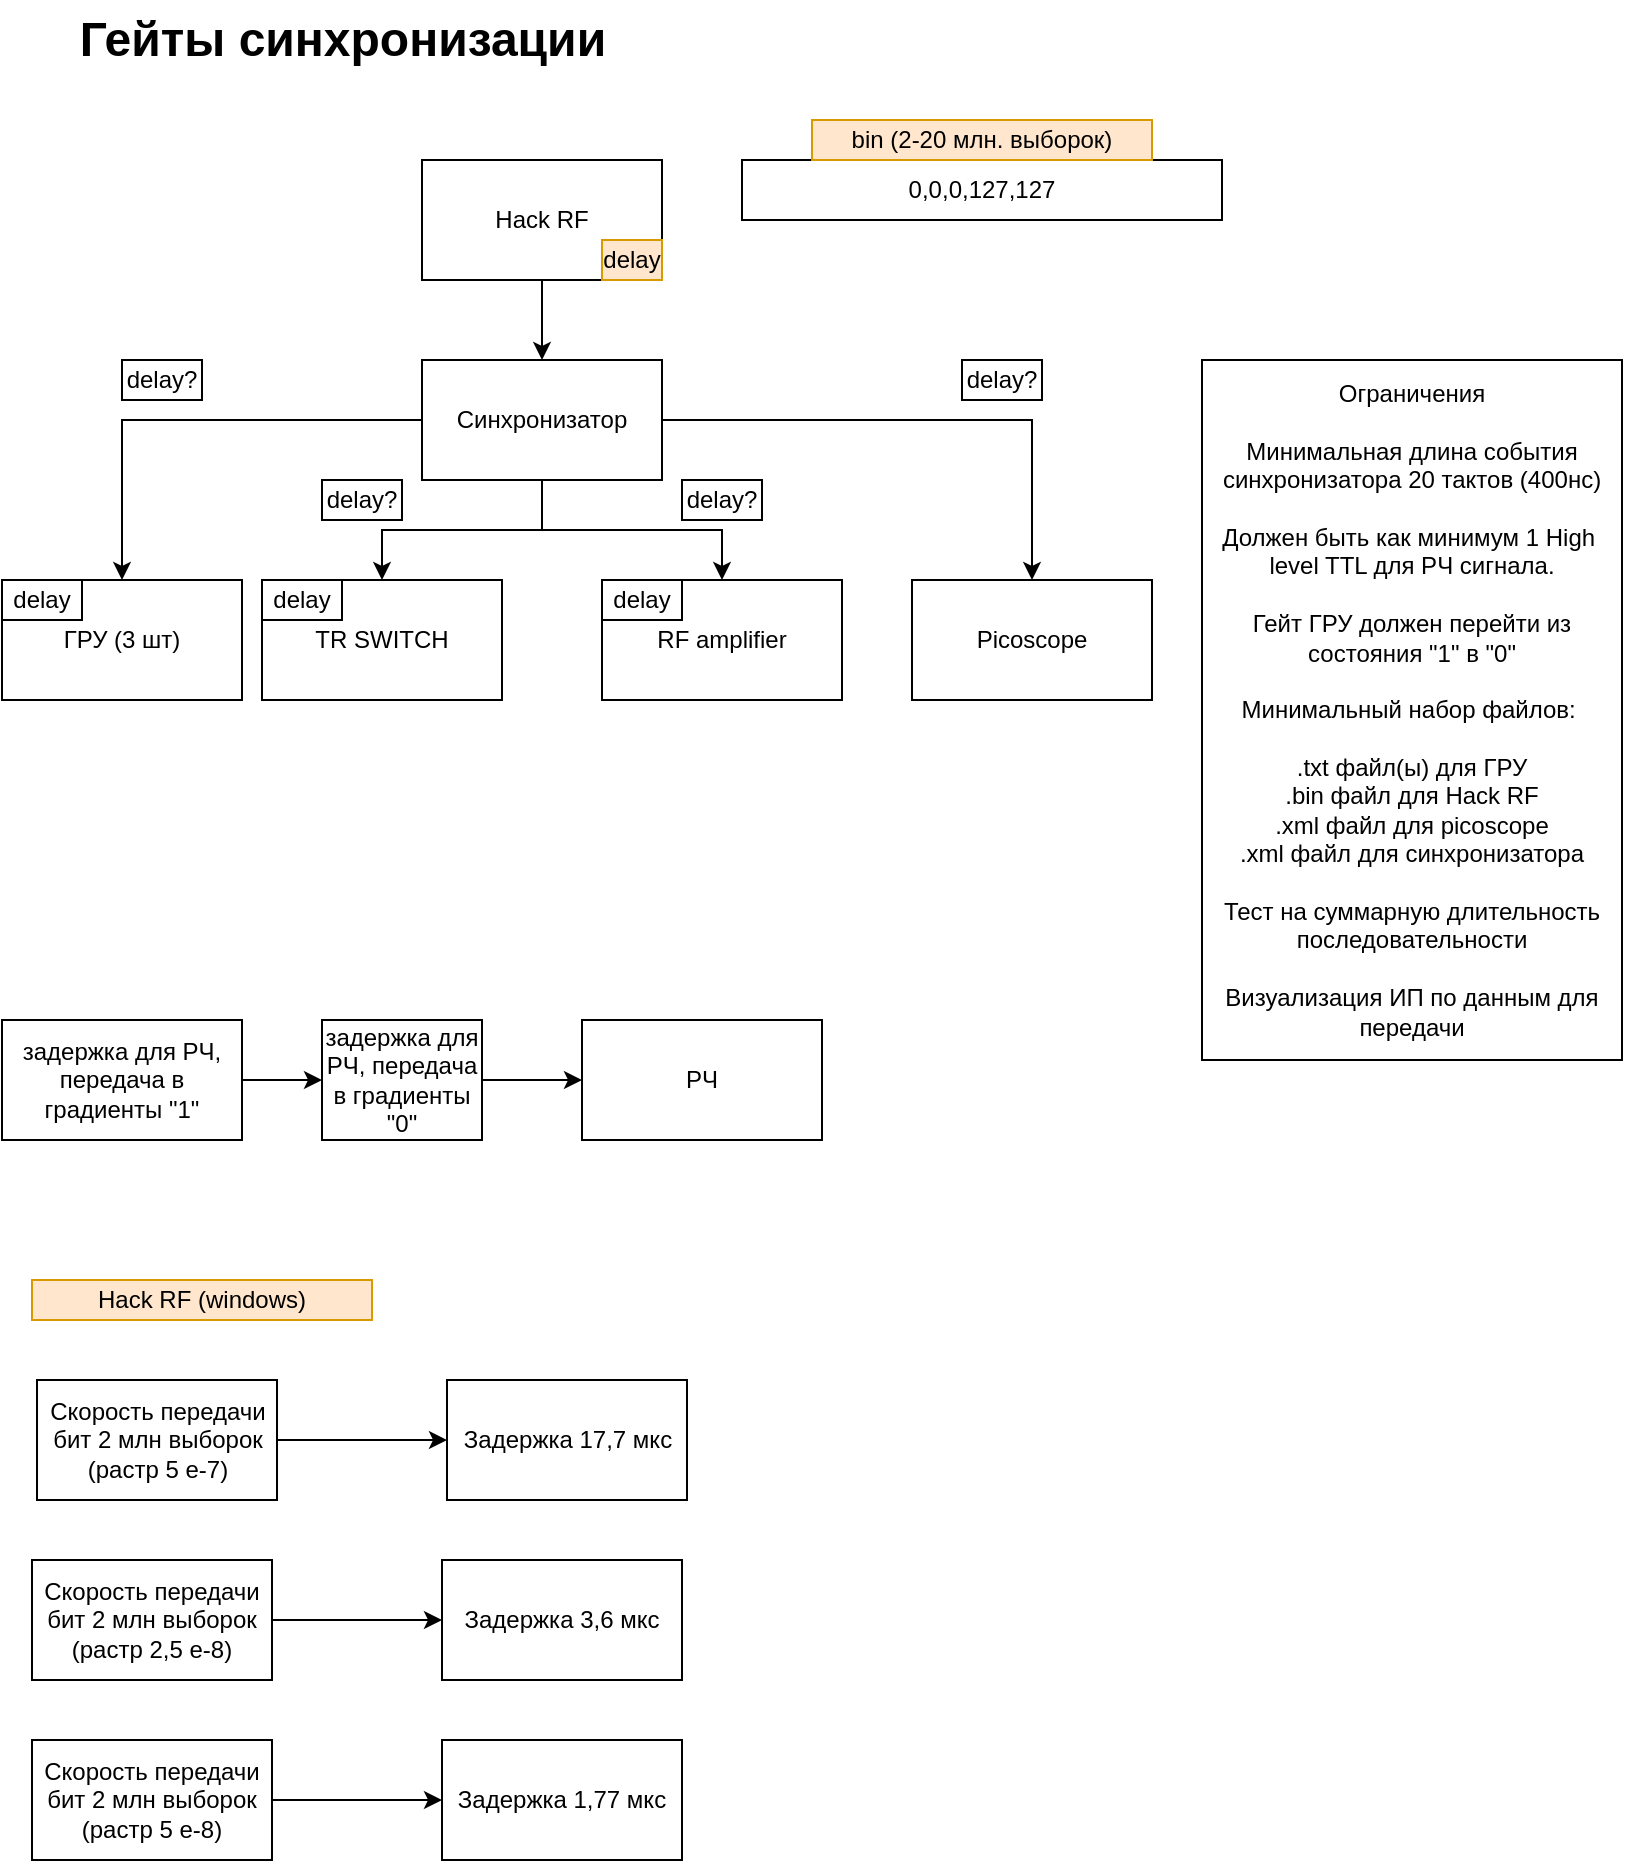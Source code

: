 <mxfile version="26.0.6">
  <diagram name="Страница — 1" id="XjpmtIb6veb4254Rgo0y">
    <mxGraphModel dx="1002" dy="567" grid="1" gridSize="10" guides="1" tooltips="1" connect="1" arrows="1" fold="1" page="1" pageScale="1" pageWidth="827" pageHeight="1169" math="0" shadow="0">
      <root>
        <mxCell id="0" />
        <mxCell id="1" parent="0" />
        <mxCell id="_25SpZxCiOUU8u4NPtRs-7" style="edgeStyle=orthogonalEdgeStyle;rounded=0;orthogonalLoop=1;jettySize=auto;html=1;entryX=0.5;entryY=0;entryDx=0;entryDy=0;" parent="1" source="_25SpZxCiOUU8u4NPtRs-1" target="_25SpZxCiOUU8u4NPtRs-3" edge="1">
          <mxGeometry relative="1" as="geometry" />
        </mxCell>
        <mxCell id="_25SpZxCiOUU8u4NPtRs-8" style="edgeStyle=orthogonalEdgeStyle;rounded=0;orthogonalLoop=1;jettySize=auto;html=1;entryX=0.5;entryY=0;entryDx=0;entryDy=0;" parent="1" source="_25SpZxCiOUU8u4NPtRs-1" target="_25SpZxCiOUU8u4NPtRs-5" edge="1">
          <mxGeometry relative="1" as="geometry" />
        </mxCell>
        <mxCell id="_25SpZxCiOUU8u4NPtRs-9" style="edgeStyle=orthogonalEdgeStyle;rounded=0;orthogonalLoop=1;jettySize=auto;html=1;" parent="1" source="_25SpZxCiOUU8u4NPtRs-1" target="_25SpZxCiOUU8u4NPtRs-4" edge="1">
          <mxGeometry relative="1" as="geometry" />
        </mxCell>
        <mxCell id="_25SpZxCiOUU8u4NPtRs-31" style="edgeStyle=orthogonalEdgeStyle;rounded=0;orthogonalLoop=1;jettySize=auto;html=1;entryX=0.5;entryY=0;entryDx=0;entryDy=0;" parent="1" source="_25SpZxCiOUU8u4NPtRs-1" target="_25SpZxCiOUU8u4NPtRs-30" edge="1">
          <mxGeometry relative="1" as="geometry" />
        </mxCell>
        <mxCell id="_25SpZxCiOUU8u4NPtRs-1" value="Синхронизатор" style="rounded=0;whiteSpace=wrap;html=1;" parent="1" vertex="1">
          <mxGeometry x="230" y="210" width="120" height="60" as="geometry" />
        </mxCell>
        <mxCell id="_25SpZxCiOUU8u4NPtRs-11" style="edgeStyle=orthogonalEdgeStyle;rounded=0;orthogonalLoop=1;jettySize=auto;html=1;entryX=0.5;entryY=0;entryDx=0;entryDy=0;" parent="1" source="_25SpZxCiOUU8u4NPtRs-2" target="_25SpZxCiOUU8u4NPtRs-1" edge="1">
          <mxGeometry relative="1" as="geometry" />
        </mxCell>
        <mxCell id="_25SpZxCiOUU8u4NPtRs-2" value="Hack RF" style="rounded=0;whiteSpace=wrap;html=1;" parent="1" vertex="1">
          <mxGeometry x="230" y="110" width="120" height="60" as="geometry" />
        </mxCell>
        <mxCell id="_25SpZxCiOUU8u4NPtRs-3" value="TR SWITCH" style="rounded=0;whiteSpace=wrap;html=1;" parent="1" vertex="1">
          <mxGeometry x="150" y="320" width="120" height="60" as="geometry" />
        </mxCell>
        <mxCell id="_25SpZxCiOUU8u4NPtRs-4" value="RF amplifier" style="rounded=0;whiteSpace=wrap;html=1;" parent="1" vertex="1">
          <mxGeometry x="320" y="320" width="120" height="60" as="geometry" />
        </mxCell>
        <mxCell id="_25SpZxCiOUU8u4NPtRs-5" value="ГРУ (3 шт)" style="rounded=0;whiteSpace=wrap;html=1;" parent="1" vertex="1">
          <mxGeometry x="20" y="320" width="120" height="60" as="geometry" />
        </mxCell>
        <mxCell id="_25SpZxCiOUU8u4NPtRs-12" value="delay" style="rounded=0;whiteSpace=wrap;html=1;fillColor=#ffe6cc;strokeColor=#d79b00;" parent="1" vertex="1">
          <mxGeometry x="320" y="150" width="30" height="20" as="geometry" />
        </mxCell>
        <mxCell id="_25SpZxCiOUU8u4NPtRs-13" value="0,0,0,127,127" style="rounded=0;whiteSpace=wrap;html=1;" parent="1" vertex="1">
          <mxGeometry x="390" y="110" width="240" height="30" as="geometry" />
        </mxCell>
        <UserObject label="bin (2-20 млн. выборок)" placeholders="1" name="Variable" id="_25SpZxCiOUU8u4NPtRs-16">
          <mxCell style="text;html=1;strokeColor=#d79b00;fillColor=#ffe6cc;align=center;verticalAlign=middle;whiteSpace=wrap;overflow=hidden;" parent="1" vertex="1">
            <mxGeometry x="425" y="90" width="170" height="20" as="geometry" />
          </mxCell>
        </UserObject>
        <mxCell id="_25SpZxCiOUU8u4NPtRs-17" value="delay" style="rounded=0;whiteSpace=wrap;html=1;" parent="1" vertex="1">
          <mxGeometry x="320" y="320" width="40" height="20" as="geometry" />
        </mxCell>
        <mxCell id="_25SpZxCiOUU8u4NPtRs-18" value="delay" style="rounded=0;whiteSpace=wrap;html=1;" parent="1" vertex="1">
          <mxGeometry x="150" y="320" width="40" height="20" as="geometry" />
        </mxCell>
        <mxCell id="_25SpZxCiOUU8u4NPtRs-19" value="delay" style="rounded=0;whiteSpace=wrap;html=1;" parent="1" vertex="1">
          <mxGeometry x="20" y="320" width="40" height="20" as="geometry" />
        </mxCell>
        <mxCell id="_25SpZxCiOUU8u4NPtRs-21" value="Ограничения&lt;div&gt;&lt;br&gt;&lt;div&gt;Минимальная длина события синхронизатора 20 тактов (400нс)&lt;br&gt;&lt;br&gt;Должен быть как минимум 1 High&amp;nbsp; level TTL для РЧ сигнала.&lt;/div&gt;&lt;div&gt;&lt;br&gt;&lt;/div&gt;&lt;div&gt;Гейт ГРУ должен перейти из состояния &quot;1&quot; в &quot;0&quot;&lt;br&gt;&lt;br&gt;Минимальный набор файлов:&amp;nbsp;&lt;br&gt;&lt;br&gt;.txt файл(ы) для ГРУ&lt;br&gt;.bin файл для Hack RF&lt;/div&gt;&lt;/div&gt;&lt;div&gt;.xml файл для picoscope&lt;/div&gt;&lt;div&gt;.xml файл для синхронизатора&lt;/div&gt;&lt;div&gt;&lt;br&gt;&lt;/div&gt;&lt;div&gt;Тест на суммарную длительность последовательности&lt;/div&gt;&lt;div&gt;&lt;br&gt;&lt;/div&gt;&lt;div&gt;Визуализация ИП по данным для передачи&lt;/div&gt;" style="rounded=0;whiteSpace=wrap;html=1;" parent="1" vertex="1">
          <mxGeometry x="620" y="210" width="210" height="350" as="geometry" />
        </mxCell>
        <mxCell id="_25SpZxCiOUU8u4NPtRs-22" value="Гейты синхронизации" style="text;strokeColor=none;fillColor=none;html=1;fontSize=24;fontStyle=1;verticalAlign=middle;align=center;" parent="1" vertex="1">
          <mxGeometry x="140" y="30" width="100" height="40" as="geometry" />
        </mxCell>
        <mxCell id="_25SpZxCiOUU8u4NPtRs-27" value="" style="edgeStyle=orthogonalEdgeStyle;rounded=0;orthogonalLoop=1;jettySize=auto;html=1;" parent="1" source="_25SpZxCiOUU8u4NPtRs-23" target="_25SpZxCiOUU8u4NPtRs-25" edge="1">
          <mxGeometry relative="1" as="geometry" />
        </mxCell>
        <mxCell id="_25SpZxCiOUU8u4NPtRs-23" value="задержка для РЧ, передача в градиенты &quot;1&quot;" style="rounded=0;whiteSpace=wrap;html=1;" parent="1" vertex="1">
          <mxGeometry x="20" y="540" width="120" height="60" as="geometry" />
        </mxCell>
        <mxCell id="_25SpZxCiOUU8u4NPtRs-29" value="" style="edgeStyle=orthogonalEdgeStyle;rounded=0;orthogonalLoop=1;jettySize=auto;html=1;" parent="1" source="_25SpZxCiOUU8u4NPtRs-25" target="_25SpZxCiOUU8u4NPtRs-28" edge="1">
          <mxGeometry relative="1" as="geometry" />
        </mxCell>
        <mxCell id="_25SpZxCiOUU8u4NPtRs-25" value="задержка для РЧ, передача в градиенты &quot;0&quot;" style="rounded=0;whiteSpace=wrap;html=1;" parent="1" vertex="1">
          <mxGeometry x="180" y="540" width="80" height="60" as="geometry" />
        </mxCell>
        <mxCell id="_25SpZxCiOUU8u4NPtRs-28" value="РЧ" style="rounded=0;whiteSpace=wrap;html=1;" parent="1" vertex="1">
          <mxGeometry x="310" y="540" width="120" height="60" as="geometry" />
        </mxCell>
        <mxCell id="_25SpZxCiOUU8u4NPtRs-30" value="Picoscope" style="rounded=0;whiteSpace=wrap;html=1;" parent="1" vertex="1">
          <mxGeometry x="475" y="320" width="120" height="60" as="geometry" />
        </mxCell>
        <mxCell id="_25SpZxCiOUU8u4NPtRs-33" value="delay?" style="rounded=0;whiteSpace=wrap;html=1;" parent="1" vertex="1">
          <mxGeometry x="80" y="210" width="40" height="20" as="geometry" />
        </mxCell>
        <mxCell id="_25SpZxCiOUU8u4NPtRs-34" value="delay?" style="rounded=0;whiteSpace=wrap;html=1;" parent="1" vertex="1">
          <mxGeometry x="180" y="270" width="40" height="20" as="geometry" />
        </mxCell>
        <mxCell id="_25SpZxCiOUU8u4NPtRs-35" value="delay?" style="rounded=0;whiteSpace=wrap;html=1;" parent="1" vertex="1">
          <mxGeometry x="360" y="270" width="40" height="20" as="geometry" />
        </mxCell>
        <mxCell id="_25SpZxCiOUU8u4NPtRs-36" value="delay?" style="rounded=0;whiteSpace=wrap;html=1;" parent="1" vertex="1">
          <mxGeometry x="500" y="210" width="40" height="20" as="geometry" />
        </mxCell>
        <mxCell id="_25SpZxCiOUU8u4NPtRs-40" style="edgeStyle=orthogonalEdgeStyle;rounded=0;orthogonalLoop=1;jettySize=auto;html=1;entryX=0;entryY=0.5;entryDx=0;entryDy=0;" parent="1" source="_25SpZxCiOUU8u4NPtRs-37" target="_25SpZxCiOUU8u4NPtRs-39" edge="1">
          <mxGeometry relative="1" as="geometry" />
        </mxCell>
        <mxCell id="_25SpZxCiOUU8u4NPtRs-37" value="Скорость передачи бит 2 млн выборок (растр 5 e-7)" style="rounded=0;whiteSpace=wrap;html=1;" parent="1" vertex="1">
          <mxGeometry x="37.5" y="720" width="120" height="60" as="geometry" />
        </mxCell>
        <mxCell id="_25SpZxCiOUU8u4NPtRs-39" value="Задержка 17,7 мкс" style="rounded=0;whiteSpace=wrap;html=1;" parent="1" vertex="1">
          <mxGeometry x="242.5" y="720" width="120" height="60" as="geometry" />
        </mxCell>
        <UserObject label="Hack RF (windows)" placeholders="1" name="Variable" id="_25SpZxCiOUU8u4NPtRs-41">
          <mxCell style="text;html=1;strokeColor=#d79b00;fillColor=#ffe6cc;align=center;verticalAlign=middle;whiteSpace=wrap;overflow=hidden;" parent="1" vertex="1">
            <mxGeometry x="35" y="670" width="170" height="20" as="geometry" />
          </mxCell>
        </UserObject>
        <mxCell id="_25SpZxCiOUU8u4NPtRs-42" style="edgeStyle=orthogonalEdgeStyle;rounded=0;orthogonalLoop=1;jettySize=auto;html=1;entryX=0;entryY=0.5;entryDx=0;entryDy=0;" parent="1" source="_25SpZxCiOUU8u4NPtRs-43" target="_25SpZxCiOUU8u4NPtRs-44" edge="1">
          <mxGeometry relative="1" as="geometry" />
        </mxCell>
        <mxCell id="_25SpZxCiOUU8u4NPtRs-43" value="Скорость передачи бит 2 млн выборок (растр 2,5 e-8)" style="rounded=0;whiteSpace=wrap;html=1;" parent="1" vertex="1">
          <mxGeometry x="35" y="810" width="120" height="60" as="geometry" />
        </mxCell>
        <mxCell id="_25SpZxCiOUU8u4NPtRs-44" value="Задержка 3,6 мкс" style="rounded=0;whiteSpace=wrap;html=1;" parent="1" vertex="1">
          <mxGeometry x="240" y="810" width="120" height="60" as="geometry" />
        </mxCell>
        <mxCell id="_25SpZxCiOUU8u4NPtRs-45" style="edgeStyle=orthogonalEdgeStyle;rounded=0;orthogonalLoop=1;jettySize=auto;html=1;entryX=0;entryY=0.5;entryDx=0;entryDy=0;" parent="1" source="_25SpZxCiOUU8u4NPtRs-46" target="_25SpZxCiOUU8u4NPtRs-47" edge="1">
          <mxGeometry relative="1" as="geometry" />
        </mxCell>
        <mxCell id="_25SpZxCiOUU8u4NPtRs-46" value="Скорость передачи бит 2 млн выборок (растр 5 e-8)" style="rounded=0;whiteSpace=wrap;html=1;" parent="1" vertex="1">
          <mxGeometry x="35" y="900" width="120" height="60" as="geometry" />
        </mxCell>
        <mxCell id="_25SpZxCiOUU8u4NPtRs-47" value="Задержка 1,77 мкс" style="rounded=0;whiteSpace=wrap;html=1;" parent="1" vertex="1">
          <mxGeometry x="240" y="900" width="120" height="60" as="geometry" />
        </mxCell>
      </root>
    </mxGraphModel>
  </diagram>
</mxfile>
